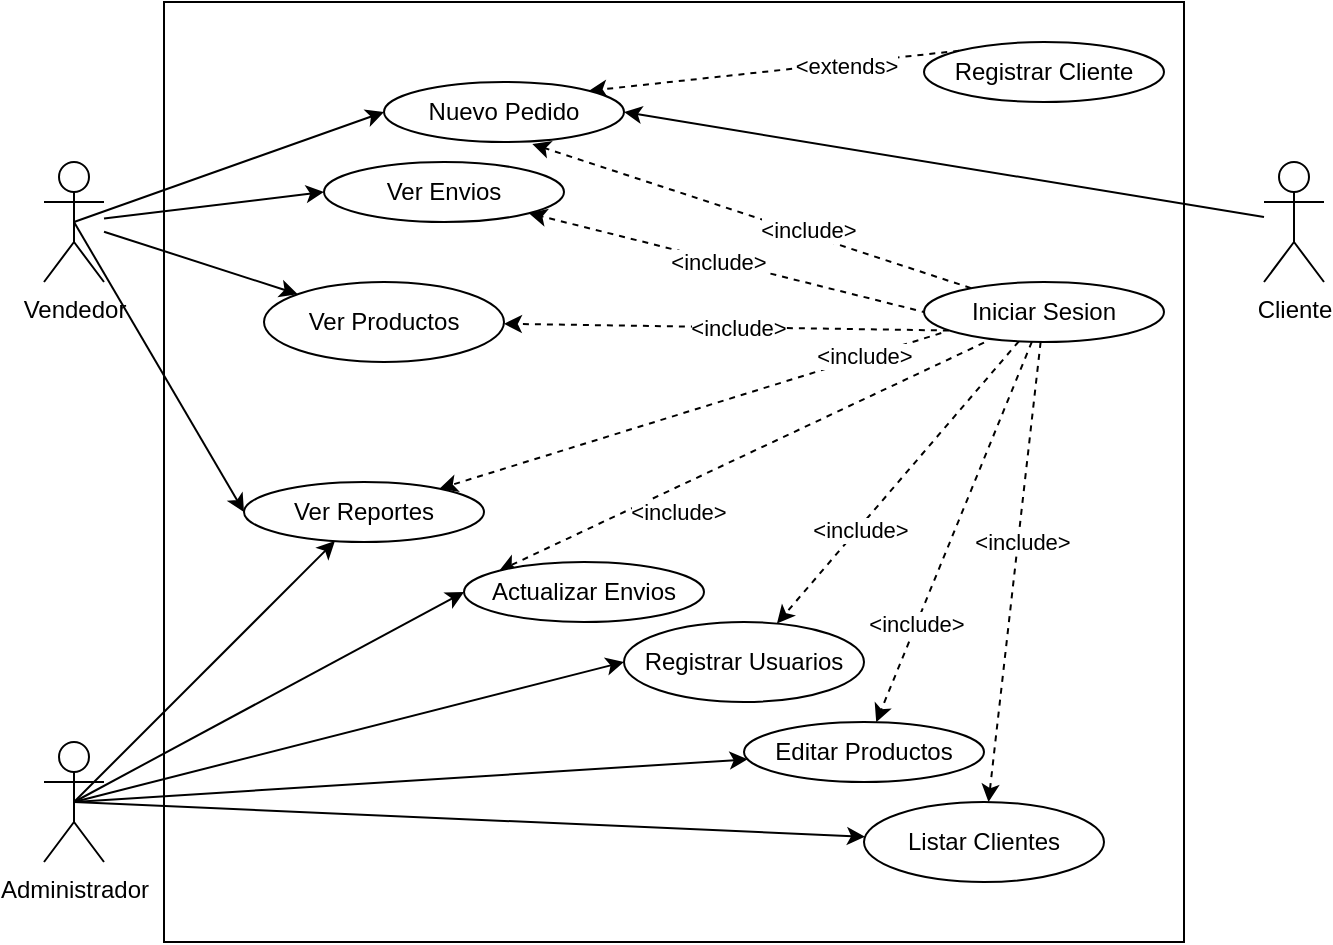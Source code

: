 <mxfile version="13.3.4" type="device"><diagram id="QlxzNaxzvx01CmbYKiUx" name="Page-1"><mxGraphModel dx="599" dy="330" grid="1" gridSize="10" guides="1" tooltips="1" connect="1" arrows="1" fold="1" page="1" pageScale="1" pageWidth="827" pageHeight="1169" math="0" shadow="0"><root><mxCell id="0"/><mxCell id="1" parent="0"/><mxCell id="p5KVUQ1J9FpR-99UVThk-2" value="&lt;div&gt;Vendedor&lt;/div&gt;" style="shape=umlActor;verticalLabelPosition=bottom;labelBackgroundColor=#ffffff;verticalAlign=top;html=1;outlineConnect=0;" vertex="1" parent="1"><mxGeometry x="70" y="90" width="30" height="60" as="geometry"/></mxCell><mxCell id="p5KVUQ1J9FpR-99UVThk-8" value="&lt;div&gt;Cliente&lt;/div&gt;&lt;div&gt;&lt;br&gt;&lt;/div&gt;" style="shape=umlActor;verticalLabelPosition=bottom;labelBackgroundColor=#ffffff;verticalAlign=top;html=1;outlineConnect=0;" vertex="1" parent="1"><mxGeometry x="680" y="90" width="30" height="60" as="geometry"/></mxCell><mxCell id="p5KVUQ1J9FpR-99UVThk-15" value="" style="rounded=0;whiteSpace=wrap;html=1;labelBackgroundColor=#ffffff;" vertex="1" parent="1"><mxGeometry x="130" y="10" width="510" height="470" as="geometry"/></mxCell><mxCell id="p5KVUQ1J9FpR-99UVThk-45" style="edgeStyle=none;rounded=0;orthogonalLoop=1;jettySize=auto;html=1;exitX=0.5;exitY=0.5;exitDx=0;exitDy=0;exitPerimeter=0;" edge="1" parent="1" source="p5KVUQ1J9FpR-99UVThk-16" target="p5KVUQ1J9FpR-99UVThk-32"><mxGeometry relative="1" as="geometry"/></mxCell><mxCell id="p5KVUQ1J9FpR-99UVThk-47" style="edgeStyle=none;rounded=0;orthogonalLoop=1;jettySize=auto;html=1;exitX=0.5;exitY=0.5;exitDx=0;exitDy=0;exitPerimeter=0;entryX=0;entryY=0.5;entryDx=0;entryDy=0;" edge="1" parent="1" source="p5KVUQ1J9FpR-99UVThk-16" target="p5KVUQ1J9FpR-99UVThk-46"><mxGeometry relative="1" as="geometry"/></mxCell><mxCell id="p5KVUQ1J9FpR-99UVThk-49" style="edgeStyle=none;rounded=0;orthogonalLoop=1;jettySize=auto;html=1;exitX=0.5;exitY=0.5;exitDx=0;exitDy=0;exitPerimeter=0;entryX=0;entryY=0.5;entryDx=0;entryDy=0;" edge="1" parent="1" source="p5KVUQ1J9FpR-99UVThk-16" target="p5KVUQ1J9FpR-99UVThk-48"><mxGeometry relative="1" as="geometry"/></mxCell><mxCell id="p5KVUQ1J9FpR-99UVThk-51" style="edgeStyle=none;rounded=0;orthogonalLoop=1;jettySize=auto;html=1;exitX=0.5;exitY=0.5;exitDx=0;exitDy=0;exitPerimeter=0;" edge="1" parent="1" source="p5KVUQ1J9FpR-99UVThk-16" target="p5KVUQ1J9FpR-99UVThk-50"><mxGeometry relative="1" as="geometry"/></mxCell><mxCell id="p5KVUQ1J9FpR-99UVThk-53" style="edgeStyle=none;rounded=0;orthogonalLoop=1;jettySize=auto;html=1;exitX=0.5;exitY=0.5;exitDx=0;exitDy=0;exitPerimeter=0;" edge="1" parent="1" source="p5KVUQ1J9FpR-99UVThk-16" target="p5KVUQ1J9FpR-99UVThk-52"><mxGeometry relative="1" as="geometry"/></mxCell><mxCell id="p5KVUQ1J9FpR-99UVThk-16" value="&lt;div&gt;Administrador&lt;/div&gt;" style="shape=umlActor;verticalLabelPosition=bottom;labelBackgroundColor=#ffffff;verticalAlign=top;html=1;outlineConnect=0;" vertex="1" parent="1"><mxGeometry x="70" y="380" width="30" height="60" as="geometry"/></mxCell><mxCell id="p5KVUQ1J9FpR-99UVThk-18" value="" style="endArrow=classic;html=1;exitX=0.5;exitY=0.5;exitDx=0;exitDy=0;exitPerimeter=0;entryX=0;entryY=0.5;entryDx=0;entryDy=0;" edge="1" parent="1" source="p5KVUQ1J9FpR-99UVThk-2" target="p5KVUQ1J9FpR-99UVThk-17"><mxGeometry width="50" height="50" relative="1" as="geometry"><mxPoint x="390" y="260" as="sourcePoint"/><mxPoint x="440" y="210" as="targetPoint"/></mxGeometry></mxCell><mxCell id="p5KVUQ1J9FpR-99UVThk-36" style="edgeStyle=none;rounded=0;orthogonalLoop=1;jettySize=auto;html=1;exitX=0.072;exitY=0.851;exitDx=0;exitDy=0;dashed=1;exitPerimeter=0;" edge="1" parent="1" source="p5KVUQ1J9FpR-99UVThk-19" target="p5KVUQ1J9FpR-99UVThk-32"><mxGeometry relative="1" as="geometry"/></mxCell><mxCell id="p5KVUQ1J9FpR-99UVThk-40" value="&amp;lt;include&amp;gt;" style="edgeLabel;html=1;align=center;verticalAlign=middle;resizable=0;points=[];" vertex="1" connectable="0" parent="p5KVUQ1J9FpR-99UVThk-36"><mxGeometry x="-0.694" y="-1" relative="1" as="geometry"><mxPoint as="offset"/></mxGeometry></mxCell><mxCell id="p5KVUQ1J9FpR-99UVThk-37" style="edgeStyle=none;rounded=0;orthogonalLoop=1;jettySize=auto;html=1;exitX=0.5;exitY=1;exitDx=0;exitDy=0;dashed=1;" edge="1" parent="1" source="p5KVUQ1J9FpR-99UVThk-19" target="p5KVUQ1J9FpR-99UVThk-29"><mxGeometry relative="1" as="geometry"/></mxCell><mxCell id="p5KVUQ1J9FpR-99UVThk-41" value="&amp;lt;include&amp;gt;" style="edgeLabel;html=1;align=center;verticalAlign=middle;resizable=0;points=[];" vertex="1" connectable="0" parent="p5KVUQ1J9FpR-99UVThk-37"><mxGeometry x="-0.71" y="-1" relative="1" as="geometry"><mxPoint x="-125.9" y="-29.92" as="offset"/></mxGeometry></mxCell><mxCell id="p5KVUQ1J9FpR-99UVThk-39" style="edgeStyle=none;rounded=0;orthogonalLoop=1;jettySize=auto;html=1;dashed=1;exitX=1;exitY=1;exitDx=0;exitDy=0;" edge="1" parent="1" source="p5KVUQ1J9FpR-99UVThk-19" target="p5KVUQ1J9FpR-99UVThk-31"><mxGeometry relative="1" as="geometry"/></mxCell><mxCell id="p5KVUQ1J9FpR-99UVThk-42" value="&amp;lt;include&amp;gt;" style="edgeLabel;html=1;align=center;verticalAlign=middle;resizable=0;points=[];" vertex="1" connectable="0" parent="p5KVUQ1J9FpR-99UVThk-39"><mxGeometry x="0.254" relative="1" as="geometry"><mxPoint as="offset"/></mxGeometry></mxCell><mxCell id="p5KVUQ1J9FpR-99UVThk-55" style="edgeStyle=none;rounded=0;orthogonalLoop=1;jettySize=auto;html=1;exitX=0.25;exitY=1.011;exitDx=0;exitDy=0;entryX=0;entryY=0;entryDx=0;entryDy=0;exitPerimeter=0;dashed=1;" edge="1" parent="1" source="p5KVUQ1J9FpR-99UVThk-19" target="p5KVUQ1J9FpR-99UVThk-48"><mxGeometry relative="1" as="geometry"/></mxCell><mxCell id="p5KVUQ1J9FpR-99UVThk-56" value="&amp;lt;include&amp;gt;" style="edgeLabel;html=1;align=center;verticalAlign=middle;resizable=0;points=[];" vertex="1" connectable="0" parent="p5KVUQ1J9FpR-99UVThk-55"><mxGeometry x="0.799" relative="1" as="geometry"><mxPoint x="64.65" y="-18.09" as="offset"/></mxGeometry></mxCell><mxCell id="p5KVUQ1J9FpR-99UVThk-58" style="edgeStyle=none;rounded=0;orthogonalLoop=1;jettySize=auto;html=1;dashed=1;" edge="1" parent="1" source="p5KVUQ1J9FpR-99UVThk-19" target="p5KVUQ1J9FpR-99UVThk-46"><mxGeometry relative="1" as="geometry"/></mxCell><mxCell id="p5KVUQ1J9FpR-99UVThk-61" value="&amp;lt;include&amp;gt;" style="edgeLabel;html=1;align=center;verticalAlign=middle;resizable=0;points=[];" vertex="1" connectable="0" parent="p5KVUQ1J9FpR-99UVThk-58"><mxGeometry x="0.327" y="1" relative="1" as="geometry"><mxPoint as="offset"/></mxGeometry></mxCell><mxCell id="p5KVUQ1J9FpR-99UVThk-59" style="edgeStyle=none;rounded=0;orthogonalLoop=1;jettySize=auto;html=1;dashed=1;" edge="1" parent="1" source="p5KVUQ1J9FpR-99UVThk-19" target="p5KVUQ1J9FpR-99UVThk-50"><mxGeometry relative="1" as="geometry"/></mxCell><mxCell id="p5KVUQ1J9FpR-99UVThk-62" value="&amp;lt;include&amp;gt;" style="edgeLabel;html=1;align=center;verticalAlign=middle;resizable=0;points=[];" vertex="1" connectable="0" parent="p5KVUQ1J9FpR-99UVThk-59"><mxGeometry x="0.483" relative="1" as="geometry"><mxPoint as="offset"/></mxGeometry></mxCell><mxCell id="p5KVUQ1J9FpR-99UVThk-60" style="edgeStyle=none;rounded=0;orthogonalLoop=1;jettySize=auto;html=1;dashed=1;" edge="1" parent="1" source="p5KVUQ1J9FpR-99UVThk-19" target="p5KVUQ1J9FpR-99UVThk-52"><mxGeometry relative="1" as="geometry"/></mxCell><mxCell id="p5KVUQ1J9FpR-99UVThk-63" value="&amp;lt;include&amp;gt;" style="edgeLabel;html=1;align=center;verticalAlign=middle;resizable=0;points=[];" vertex="1" connectable="0" parent="p5KVUQ1J9FpR-99UVThk-60"><mxGeometry x="-0.135" y="2" relative="1" as="geometry"><mxPoint as="offset"/></mxGeometry></mxCell><mxCell id="p5KVUQ1J9FpR-99UVThk-19" value="Iniciar Sesion" style="ellipse;whiteSpace=wrap;html=1;labelBackgroundColor=#ffffff;" vertex="1" parent="1"><mxGeometry x="510" y="150" width="120" height="30" as="geometry"/></mxCell><mxCell id="p5KVUQ1J9FpR-99UVThk-22" value="" style="endArrow=classic;html=1;entryX=0.618;entryY=1.034;entryDx=0;entryDy=0;dashed=1;entryPerimeter=0;" edge="1" parent="1" source="p5KVUQ1J9FpR-99UVThk-19" target="p5KVUQ1J9FpR-99UVThk-17"><mxGeometry width="50" height="50" relative="1" as="geometry"><mxPoint x="390" y="260" as="sourcePoint"/><mxPoint x="440" y="210" as="targetPoint"/></mxGeometry></mxCell><mxCell id="p5KVUQ1J9FpR-99UVThk-25" value="&amp;lt;include&amp;gt;" style="edgeLabel;html=1;align=center;verticalAlign=middle;resizable=0;points=[];" vertex="1" connectable="0" parent="p5KVUQ1J9FpR-99UVThk-22"><mxGeometry x="-0.251" y="-2" relative="1" as="geometry"><mxPoint as="offset"/></mxGeometry></mxCell><mxCell id="p5KVUQ1J9FpR-99UVThk-43" style="edgeStyle=none;rounded=0;orthogonalLoop=1;jettySize=auto;html=1;exitX=0;exitY=0;exitDx=0;exitDy=0;entryX=1;entryY=0;entryDx=0;entryDy=0;dashed=1;" edge="1" parent="1" source="p5KVUQ1J9FpR-99UVThk-23" target="p5KVUQ1J9FpR-99UVThk-17"><mxGeometry relative="1" as="geometry"/></mxCell><mxCell id="p5KVUQ1J9FpR-99UVThk-44" value="&amp;lt;extends&amp;gt;" style="edgeLabel;html=1;align=center;verticalAlign=middle;resizable=0;points=[];" vertex="1" connectable="0" parent="p5KVUQ1J9FpR-99UVThk-43"><mxGeometry x="-0.389" y="1" relative="1" as="geometry"><mxPoint as="offset"/></mxGeometry></mxCell><mxCell id="p5KVUQ1J9FpR-99UVThk-23" value="Registrar Cliente" style="ellipse;whiteSpace=wrap;html=1;labelBackgroundColor=#ffffff;" vertex="1" parent="1"><mxGeometry x="510" y="30" width="120" height="30" as="geometry"/></mxCell><mxCell id="p5KVUQ1J9FpR-99UVThk-28" value="" style="endArrow=classic;html=1;entryX=1;entryY=0.5;entryDx=0;entryDy=0;" edge="1" parent="1" source="p5KVUQ1J9FpR-99UVThk-8" target="p5KVUQ1J9FpR-99UVThk-17"><mxGeometry width="50" height="50" relative="1" as="geometry"><mxPoint x="570" y="150" as="sourcePoint"/><mxPoint x="620" y="100" as="targetPoint"/></mxGeometry></mxCell><mxCell id="p5KVUQ1J9FpR-99UVThk-29" value="Ver Envios" style="ellipse;whiteSpace=wrap;html=1;labelBackgroundColor=#ffffff;" vertex="1" parent="1"><mxGeometry x="210" y="90" width="120" height="30" as="geometry"/></mxCell><mxCell id="p5KVUQ1J9FpR-99UVThk-30" style="rounded=0;orthogonalLoop=1;jettySize=auto;html=1;entryX=0;entryY=0.5;entryDx=0;entryDy=0;" edge="1" parent="1" source="p5KVUQ1J9FpR-99UVThk-2" target="p5KVUQ1J9FpR-99UVThk-29"><mxGeometry relative="1" as="geometry"/></mxCell><mxCell id="p5KVUQ1J9FpR-99UVThk-31" value="Ver Productos" style="ellipse;whiteSpace=wrap;html=1;labelBackgroundColor=#ffffff;" vertex="1" parent="1"><mxGeometry x="180" y="150" width="120" height="40" as="geometry"/></mxCell><mxCell id="p5KVUQ1J9FpR-99UVThk-32" value="Ver Reportes" style="ellipse;whiteSpace=wrap;html=1;labelBackgroundColor=#ffffff;" vertex="1" parent="1"><mxGeometry x="170" y="250" width="120" height="30" as="geometry"/></mxCell><mxCell id="p5KVUQ1J9FpR-99UVThk-34" style="edgeStyle=none;rounded=0;orthogonalLoop=1;jettySize=auto;html=1;exitX=0.5;exitY=0.5;exitDx=0;exitDy=0;exitPerimeter=0;entryX=0;entryY=0.5;entryDx=0;entryDy=0;" edge="1" parent="1" source="p5KVUQ1J9FpR-99UVThk-2" target="p5KVUQ1J9FpR-99UVThk-32"><mxGeometry relative="1" as="geometry"/></mxCell><mxCell id="p5KVUQ1J9FpR-99UVThk-35" style="edgeStyle=none;rounded=0;orthogonalLoop=1;jettySize=auto;html=1;" edge="1" parent="1" source="p5KVUQ1J9FpR-99UVThk-2" target="p5KVUQ1J9FpR-99UVThk-31"><mxGeometry relative="1" as="geometry"/></mxCell><mxCell id="p5KVUQ1J9FpR-99UVThk-46" value="Registrar Usuarios" style="ellipse;whiteSpace=wrap;html=1;labelBackgroundColor=#ffffff;" vertex="1" parent="1"><mxGeometry x="360" y="320" width="120" height="40" as="geometry"/></mxCell><mxCell id="p5KVUQ1J9FpR-99UVThk-48" value="Actualizar Envios" style="ellipse;whiteSpace=wrap;html=1;labelBackgroundColor=#ffffff;" vertex="1" parent="1"><mxGeometry x="280" y="290" width="120" height="30" as="geometry"/></mxCell><mxCell id="p5KVUQ1J9FpR-99UVThk-50" value="Editar Productos" style="ellipse;whiteSpace=wrap;html=1;labelBackgroundColor=#ffffff;" vertex="1" parent="1"><mxGeometry x="420" y="370" width="120" height="30" as="geometry"/></mxCell><mxCell id="p5KVUQ1J9FpR-99UVThk-52" value="Listar Clientes" style="ellipse;whiteSpace=wrap;html=1;labelBackgroundColor=#ffffff;" vertex="1" parent="1"><mxGeometry x="480" y="410" width="120" height="40" as="geometry"/></mxCell><mxCell id="p5KVUQ1J9FpR-99UVThk-17" value="Nuevo Pedido" style="ellipse;whiteSpace=wrap;html=1;labelBackgroundColor=#ffffff;" vertex="1" parent="1"><mxGeometry x="240" y="50" width="120" height="30" as="geometry"/></mxCell></root></mxGraphModel></diagram></mxfile>